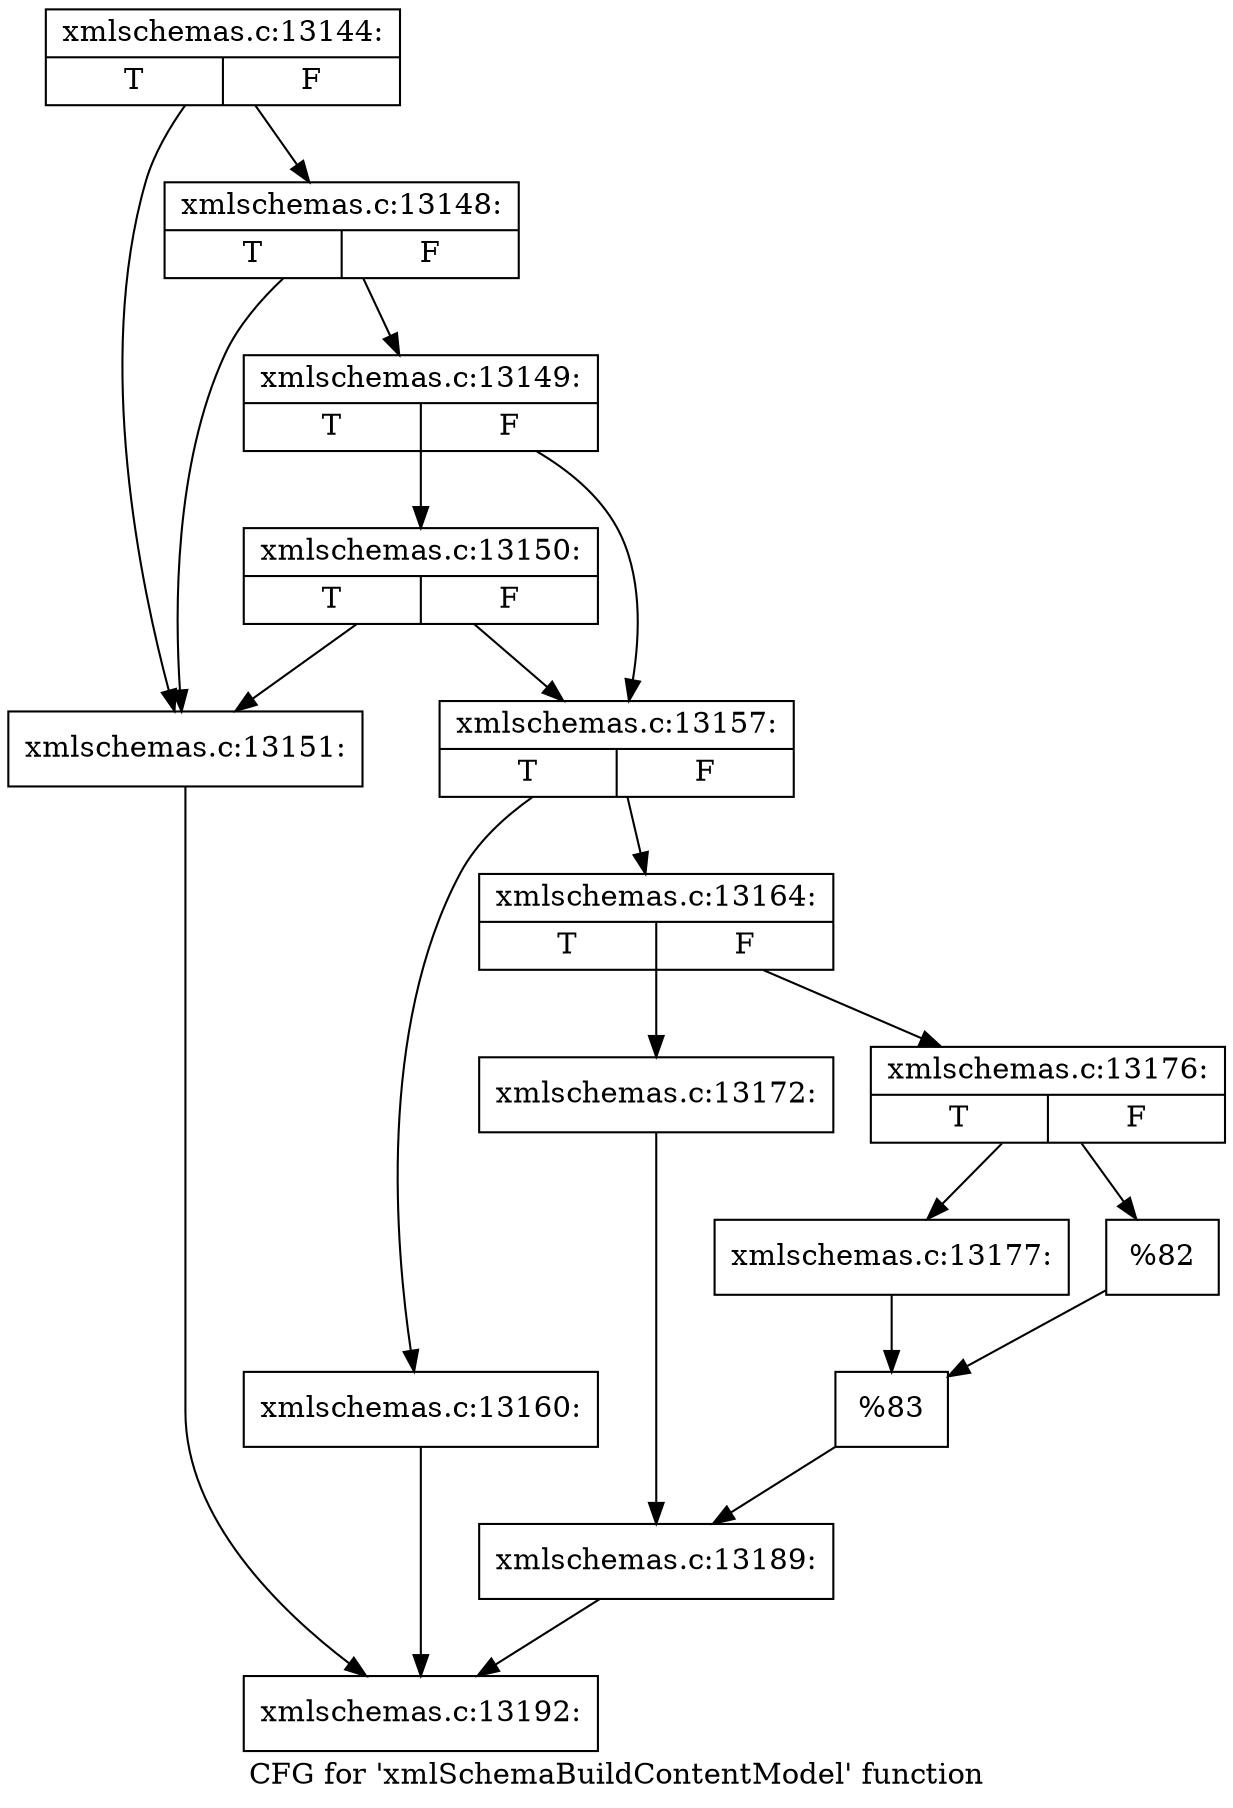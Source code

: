 digraph "CFG for 'xmlSchemaBuildContentModel' function" {
	label="CFG for 'xmlSchemaBuildContentModel' function";

	Node0x53065d0 [shape=record,label="{xmlschemas.c:13144:|{<s0>T|<s1>F}}"];
	Node0x53065d0 -> Node0x533c580;
	Node0x53065d0 -> Node0x533c6a0;
	Node0x533c6a0 [shape=record,label="{xmlschemas.c:13148:|{<s0>T|<s1>F}}"];
	Node0x533c6a0 -> Node0x533c580;
	Node0x533c6a0 -> Node0x533c620;
	Node0x533c620 [shape=record,label="{xmlschemas.c:13149:|{<s0>T|<s1>F}}"];
	Node0x533c620 -> Node0x5341e00;
	Node0x533c620 -> Node0x533c5d0;
	Node0x5341e00 [shape=record,label="{xmlschemas.c:13150:|{<s0>T|<s1>F}}"];
	Node0x5341e00 -> Node0x533c580;
	Node0x5341e00 -> Node0x533c5d0;
	Node0x533c580 [shape=record,label="{xmlschemas.c:13151:}"];
	Node0x533c580 -> Node0x5339530;
	Node0x533c5d0 [shape=record,label="{xmlschemas.c:13157:|{<s0>T|<s1>F}}"];
	Node0x533c5d0 -> Node0x53430a0;
	Node0x533c5d0 -> Node0x53434b0;
	Node0x53430a0 [shape=record,label="{xmlschemas.c:13160:}"];
	Node0x53430a0 -> Node0x5339530;
	Node0x53434b0 [shape=record,label="{xmlschemas.c:13164:|{<s0>T|<s1>F}}"];
	Node0x53434b0 -> Node0x53441f0;
	Node0x53434b0 -> Node0x53457d0;
	Node0x53441f0 [shape=record,label="{xmlschemas.c:13172:}"];
	Node0x53441f0 -> Node0x5345780;
	Node0x53457d0 [shape=record,label="{xmlschemas.c:13176:|{<s0>T|<s1>F}}"];
	Node0x53457d0 -> Node0x5346090;
	Node0x53457d0 -> Node0x5346130;
	Node0x5346090 [shape=record,label="{xmlschemas.c:13177:}"];
	Node0x5346090 -> Node0x53460e0;
	Node0x5346130 [shape=record,label="{%82}"];
	Node0x5346130 -> Node0x53460e0;
	Node0x53460e0 [shape=record,label="{%83}"];
	Node0x53460e0 -> Node0x5345780;
	Node0x5345780 [shape=record,label="{xmlschemas.c:13189:}"];
	Node0x5345780 -> Node0x5339530;
	Node0x5339530 [shape=record,label="{xmlschemas.c:13192:}"];
}

